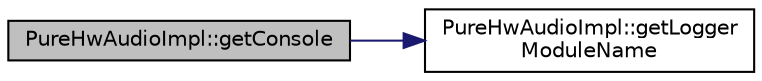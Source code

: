 digraph "PureHwAudioImpl::getConsole"
{
 // LATEX_PDF_SIZE
  edge [fontname="Helvetica",fontsize="10",labelfontname="Helvetica",labelfontsize="10"];
  node [fontname="Helvetica",fontsize="10",shape=record];
  rankdir="LR";
  Node1 [label="PureHwAudioImpl::getConsole",height=0.2,width=0.4,color="black", fillcolor="grey75", style="filled", fontcolor="black",tooltip="Returns access to console preset with logger module name as this class."];
  Node1 -> Node2 [color="midnightblue",fontsize="10",style="solid",fontname="Helvetica"];
  Node2 [label="PureHwAudioImpl::getLogger\lModuleName",height=0.2,width=0.4,color="black", fillcolor="white", style="filled",URL="$class_pure_hw_audio_impl.html#a4fb6fc53112eb79025bb25ff05325cae",tooltip="Returns the logger module name of this class."];
}
